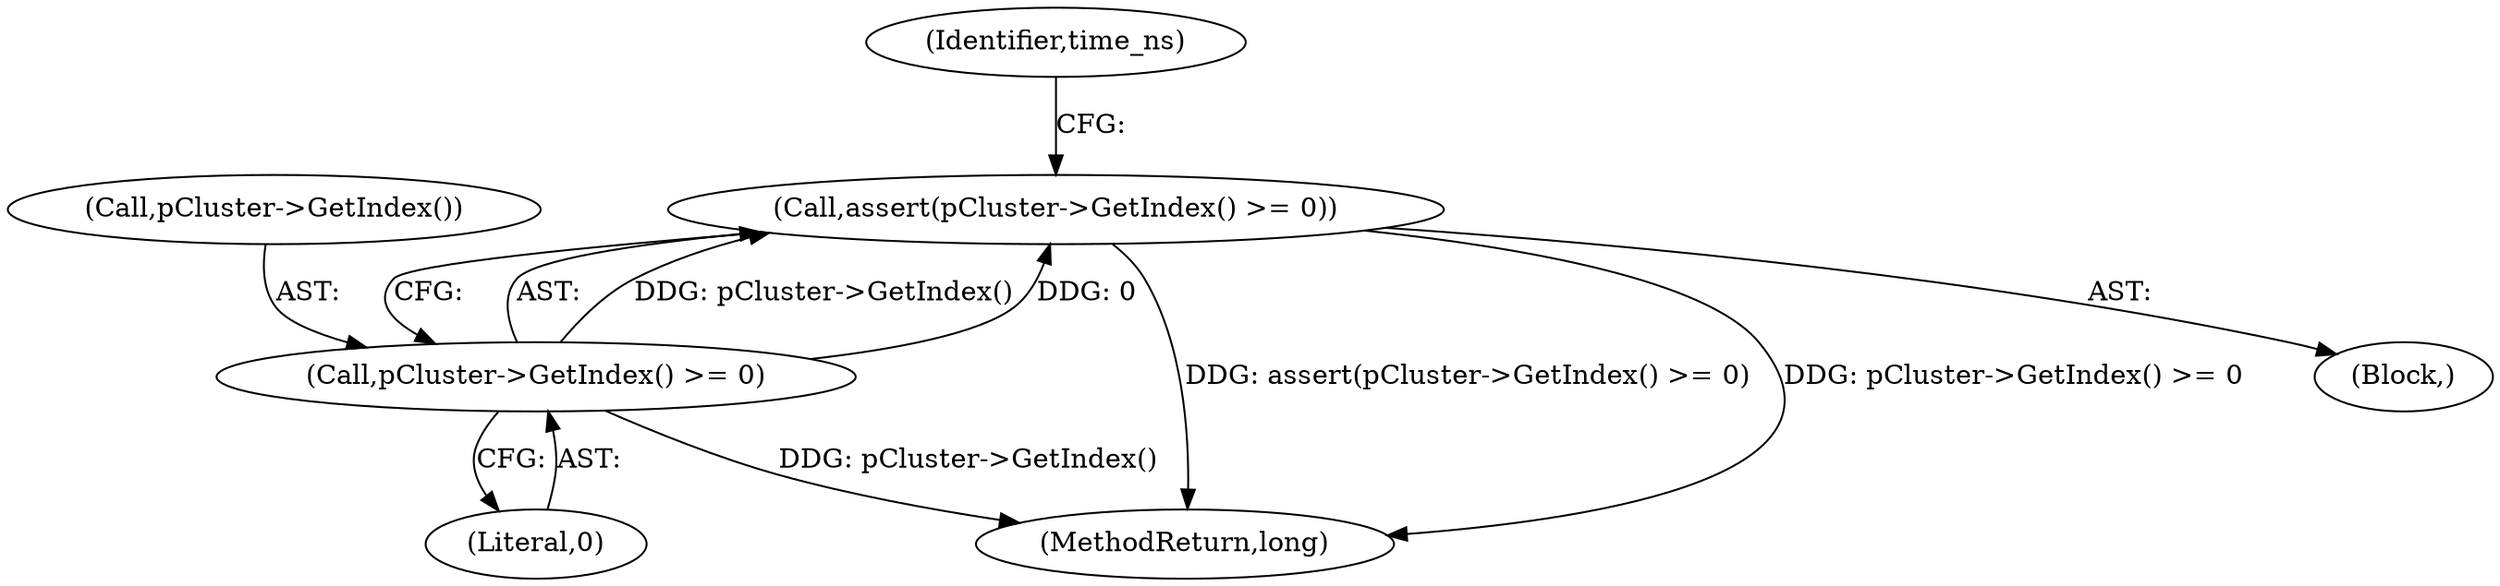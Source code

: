 digraph "0_Android_04839626ed859623901ebd3a5fd483982186b59d_197@API" {
"1000135" [label="(Call,assert(pCluster->GetIndex() >= 0))"];
"1000136" [label="(Call,pCluster->GetIndex() >= 0)"];
"1000138" [label="(Literal,0)"];
"1000136" [label="(Call,pCluster->GetIndex() >= 0)"];
"1000285" [label="(MethodReturn,long)"];
"1000141" [label="(Identifier,time_ns)"];
"1000137" [label="(Call,pCluster->GetIndex())"];
"1000111" [label="(Block,)"];
"1000135" [label="(Call,assert(pCluster->GetIndex() >= 0))"];
"1000135" -> "1000111"  [label="AST: "];
"1000135" -> "1000136"  [label="CFG: "];
"1000136" -> "1000135"  [label="AST: "];
"1000141" -> "1000135"  [label="CFG: "];
"1000135" -> "1000285"  [label="DDG: assert(pCluster->GetIndex() >= 0)"];
"1000135" -> "1000285"  [label="DDG: pCluster->GetIndex() >= 0"];
"1000136" -> "1000135"  [label="DDG: pCluster->GetIndex()"];
"1000136" -> "1000135"  [label="DDG: 0"];
"1000136" -> "1000138"  [label="CFG: "];
"1000137" -> "1000136"  [label="AST: "];
"1000138" -> "1000136"  [label="AST: "];
"1000136" -> "1000285"  [label="DDG: pCluster->GetIndex()"];
}
